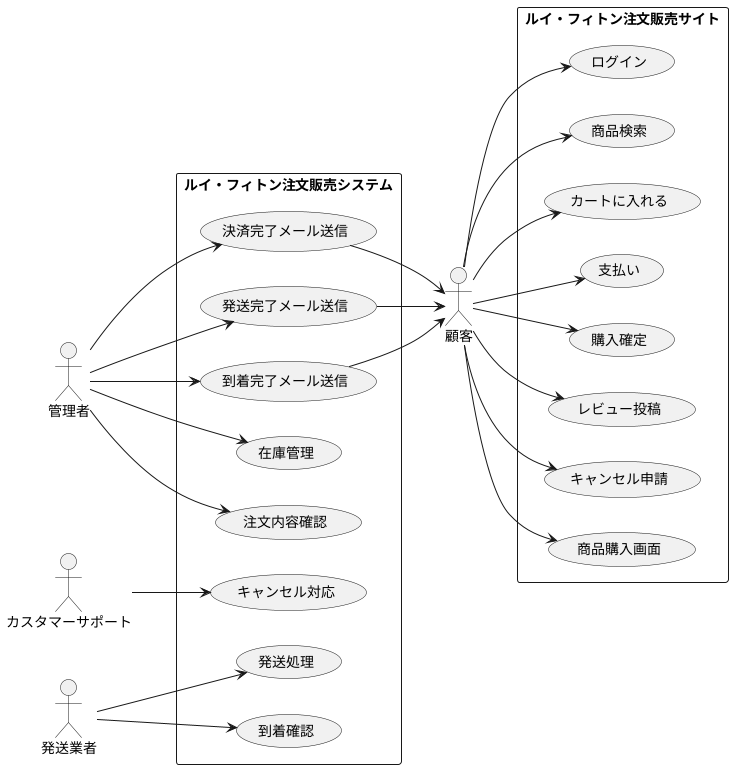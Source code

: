 @startuml
left to right direction

actor 顧客
actor 管理者
actor カスタマーサポート
actor 発送業者

rectangle "ルイ・フィトン注文販売システム" {

  ' --- 管理者 ---
  (在庫管理)
  (注文内容確認)
  (発送処理)
  (到着確認)
  (キャンセル対応)

  ' --- システム自動処理 ---
  (決済完了メール送信)
  (発送完了メール送信)
  (到着完了メール送信)
}


rectangle "ルイ・フィトン注文販売サイト" {
    ' --- 顧客 ---
  (ログイン)
  (商品検索)
  (カートに入れる)
  (支払い)
  (購入確定)
  (レビュー投稿)
  (キャンセル申請)
  (商品購入画面)
}


' 顧客の動き
顧客 --> (ログイン)
顧客 --> (商品検索)
顧客 --> (カートに入れる)
顧客 --> (支払い)
顧客 --> (購入確定)
顧客 --> (レビュー投稿)
顧客 --> (キャンセル申請)
顧客 --> (商品購入画面)

' 管理者などの動き
管理者 --> (在庫管理)
管理者 --> (注文内容確認)
' システムの自動処理
管理者 --> (決済完了メール送信)
管理者 --> (発送完了メール送信)
管理者 --> (到着完了メール送信)
'発送業者とカスタマーサポートの追加
発送業者 --> (発送処理)
発送業者 --> (到着確認)
カスタマーサポート --> (キャンセル対応)



' 自動処理の結果は顧客に通知
(決済完了メール送信) --> 顧客
(発送完了メール送信) --> 顧客
(到着完了メール送信) --> 顧客

@enduml
